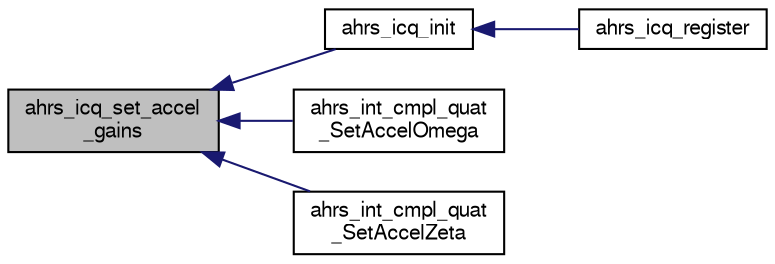 digraph "ahrs_icq_set_accel_gains"
{
  edge [fontname="FreeSans",fontsize="10",labelfontname="FreeSans",labelfontsize="10"];
  node [fontname="FreeSans",fontsize="10",shape=record];
  rankdir="LR";
  Node1 [label="ahrs_icq_set_accel\l_gains",height=0.2,width=0.4,color="black", fillcolor="grey75", style="filled", fontcolor="black"];
  Node1 -> Node2 [dir="back",color="midnightblue",fontsize="10",style="solid",fontname="FreeSans"];
  Node2 [label="ahrs_icq_init",height=0.2,width=0.4,color="black", fillcolor="white", style="filled",URL="$ahrs__int__cmpl__quat_8h.html#a72a541828d1eaa1bbe23ff26680e63da"];
  Node2 -> Node3 [dir="back",color="midnightblue",fontsize="10",style="solid",fontname="FreeSans"];
  Node3 [label="ahrs_icq_register",height=0.2,width=0.4,color="black", fillcolor="white", style="filled",URL="$ahrs__int__cmpl__quat__wrapper_8h.html#af71a2cd8d6fabc9373e99e2aeddbbb89"];
  Node1 -> Node4 [dir="back",color="midnightblue",fontsize="10",style="solid",fontname="FreeSans"];
  Node4 [label="ahrs_int_cmpl_quat\l_SetAccelOmega",height=0.2,width=0.4,color="black", fillcolor="white", style="filled",URL="$ahrs__int__cmpl__quat_8h.html#a6aaf24e0febf791b03a381927c6eee8a"];
  Node1 -> Node5 [dir="back",color="midnightblue",fontsize="10",style="solid",fontname="FreeSans"];
  Node5 [label="ahrs_int_cmpl_quat\l_SetAccelZeta",height=0.2,width=0.4,color="black", fillcolor="white", style="filled",URL="$ahrs__int__cmpl__quat_8h.html#a9b440578e5c893f5a20aeca797097281"];
}
